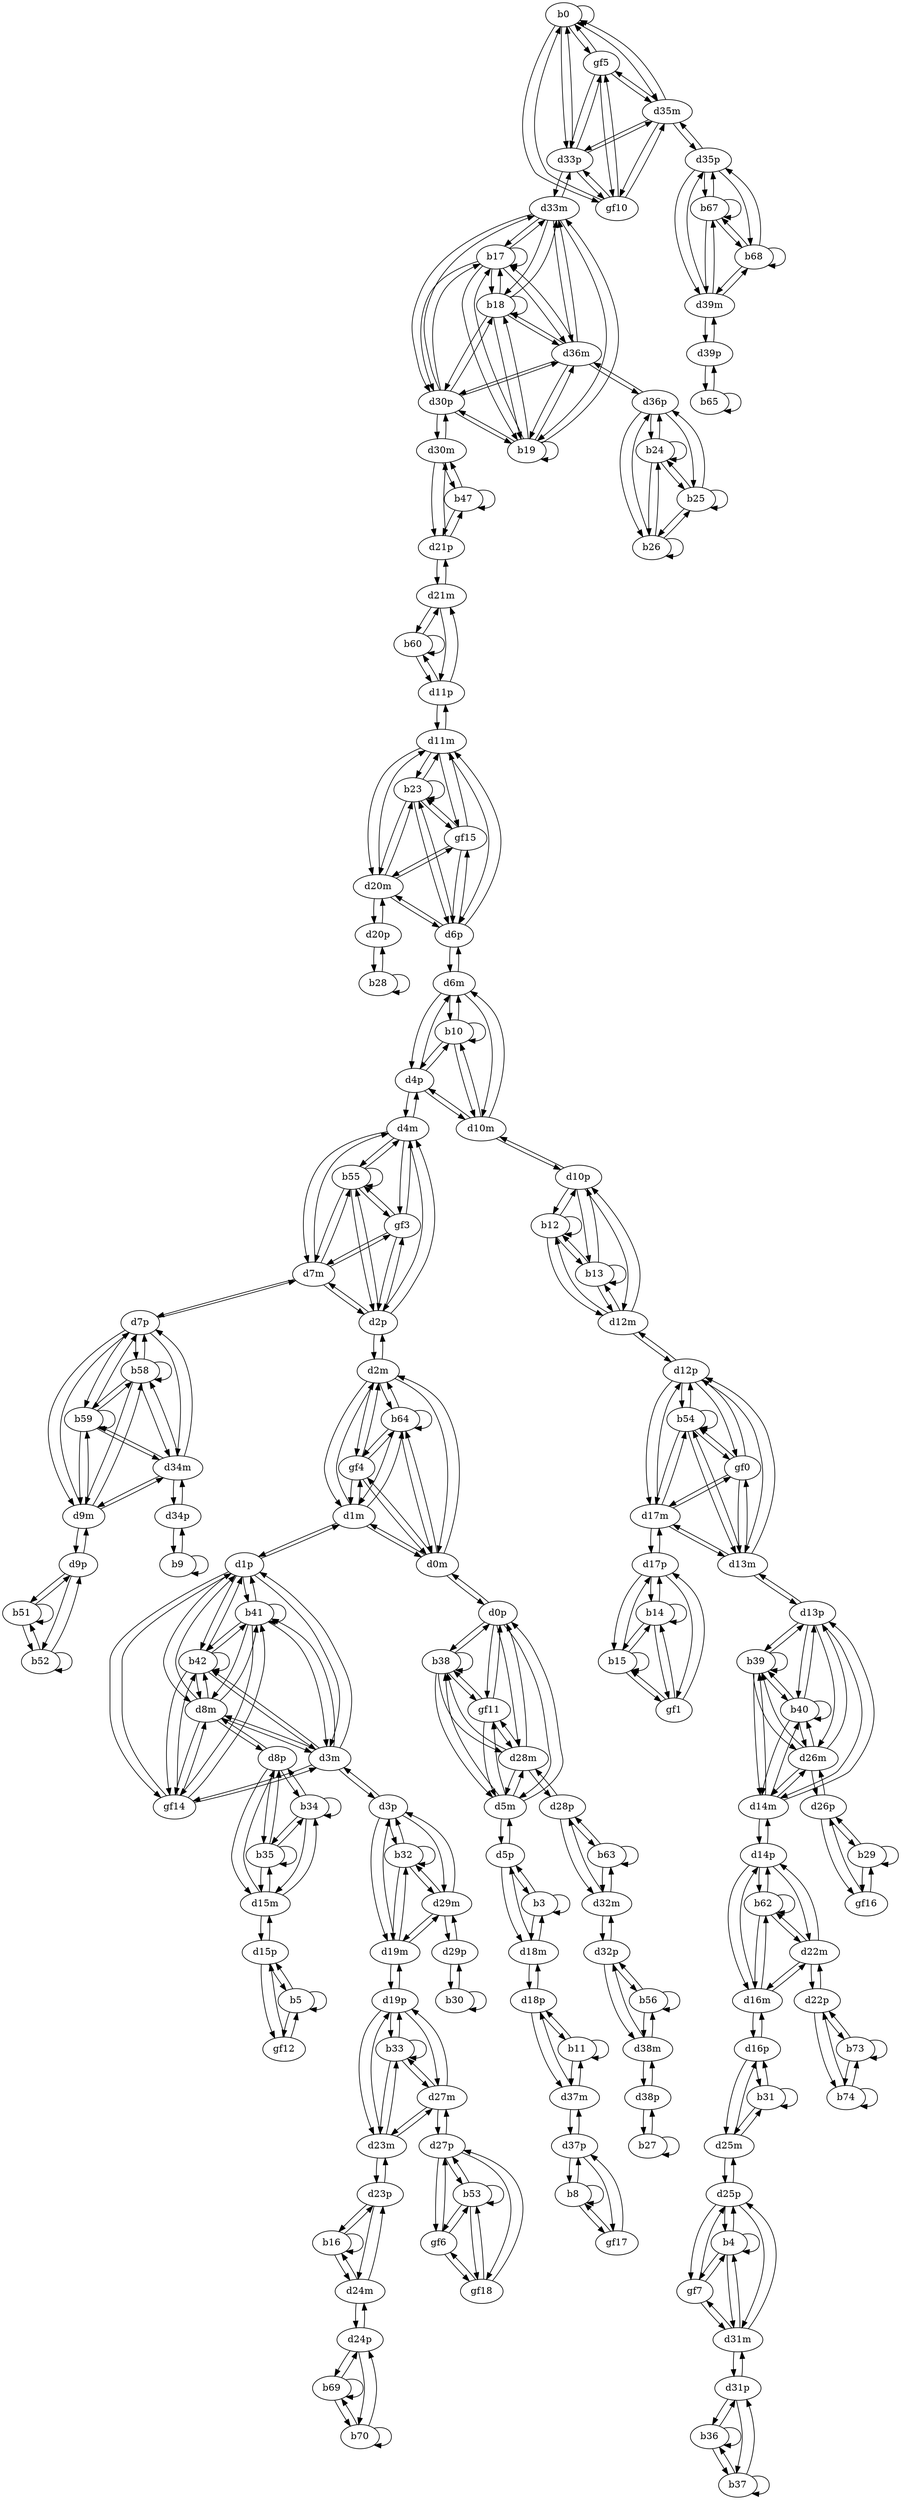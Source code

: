 digraph G {
  b0;
  gf5;
  gf10;
  b3;
  b4;
  gf7;
  b5;
  gf12;
  b8;
  gf17;
  b9;
  b10;
  b11;
  b12;
  b13;
  b14;
  b15;
  gf1;
  b16;
  b17;
  b18;
  b19;
  b23;
  gf15;
  b24;
  b25;
  b26;
  b27;
  b28;
  b29;
  gf16;
  b30;
  b31;
  b32;
  b33;
  b34;
  b35;
  b36;
  b37;
  b38;
  gf11;
  b39;
  b40;
  b41;
  b42;
  gf14;
  b47;
  b51;
  b52;
  b53;
  gf6;
  gf18;
  b54;
  gf0;
  b55;
  gf3;
  b56;
  b58;
  b59;
  b60;
  b62;
  b63;
  b64;
  gf4;
  b65;
  b67;
  b68;
  b69;
  b70;
  b73;
  b74;
  d0m;
  d0p;
  d1m;
  d1p;
  d2m;
  d2p;
  d3m;
  d3p;
  d4m;
  d4p;
  d5m;
  d5p;
  d6m;
  d6p;
  d7m;
  d7p;
  d8m;
  d8p;
  d9m;
  d9p;
  d10m;
  d10p;
  d11m;
  d11p;
  d12m;
  d12p;
  d13m;
  d13p;
  d14m;
  d14p;
  d15m;
  d15p;
  d16m;
  d16p;
  d17m;
  d17p;
  d18m;
  d18p;
  d19m;
  d19p;
  d20m;
  d20p;
  d21m;
  d21p;
  d22m;
  d22p;
  d23m;
  d23p;
  d24m;
  d24p;
  d25m;
  d25p;
  d26m;
  d26p;
  d27m;
  d27p;
  d28m;
  d28p;
  d29m;
  d29p;
  d30m;
  d30p;
  d31m;
  d31p;
  d32m;
  d32p;
  d33m;
  d33p;
  d34m;
  d34p;
  d35m;
  d35p;
  d36m;
  d36p;
  d37m;
  d37p;
  d38m;
  d38p;
  d39m;
  d39p;
  b0 -> b0;
  b0 -> gf5;
  b0 -> gf10;
  gf5 -> b0;
  gf5 -> gf10;
  gf10 -> b0;
  gf10 -> gf5;
  b3 -> b3;
  b4 -> b4;
  b4 -> gf7;
  gf7 -> b4;
  b5 -> b5;
  b5 -> gf12;
  gf12 -> b5;
  b8 -> b8;
  b8 -> gf17;
  gf17 -> b8;
  b9 -> b9;
  b10 -> b10;
  b11 -> b11;
  b12 -> b12;
  b12 -> b13;
  b13 -> b12;
  b13 -> b13;
  b14 -> b14;
  b14 -> b15;
  b14 -> gf1;
  b15 -> b14;
  b15 -> b15;
  b15 -> gf1;
  gf1 -> b14;
  gf1 -> b15;
  b16 -> b16;
  b17 -> b17;
  b17 -> b18;
  b17 -> b19;
  b18 -> b17;
  b18 -> b18;
  b18 -> b19;
  b19 -> b17;
  b19 -> b18;
  b19 -> b19;
  b23 -> b23;
  b23 -> gf15;
  gf15 -> b23;
  b24 -> b24;
  b24 -> b25;
  b24 -> b26;
  b25 -> b24;
  b25 -> b25;
  b25 -> b26;
  b26 -> b24;
  b26 -> b25;
  b26 -> b26;
  b27 -> b27;
  b28 -> b28;
  b29 -> b29;
  b29 -> gf16;
  gf16 -> b29;
  b30 -> b30;
  b31 -> b31;
  b32 -> b32;
  b33 -> b33;
  b34 -> b34;
  b34 -> b35;
  b35 -> b34;
  b35 -> b35;
  b36 -> b36;
  b36 -> b37;
  b37 -> b36;
  b37 -> b37;
  b38 -> b38;
  b38 -> gf11;
  gf11 -> b38;
  b39 -> b39;
  b39 -> b40;
  b40 -> b39;
  b40 -> b40;
  b41 -> b41;
  b41 -> b42;
  b41 -> gf14;
  b42 -> b41;
  b42 -> b42;
  b42 -> gf14;
  gf14 -> b41;
  gf14 -> b42;
  b47 -> b47;
  b51 -> b51;
  b51 -> b52;
  b52 -> b51;
  b52 -> b52;
  b53 -> b53;
  b53 -> gf6;
  b53 -> gf18;
  gf6 -> b53;
  gf6 -> gf18;
  gf18 -> b53;
  gf18 -> gf6;
  b54 -> b54;
  b54 -> gf0;
  gf0 -> b54;
  b55 -> b55;
  b55 -> gf3;
  gf3 -> b55;
  b56 -> b56;
  b58 -> b58;
  b58 -> b59;
  b59 -> b58;
  b59 -> b59;
  b60 -> b60;
  b62 -> b62;
  b63 -> b63;
  b64 -> b64;
  b64 -> gf4;
  gf4 -> b64;
  b65 -> b65;
  b67 -> b67;
  b67 -> b68;
  b68 -> b67;
  b68 -> b68;
  b69 -> b69;
  b69 -> b70;
  b70 -> b69;
  b70 -> b70;
  b73 -> b73;
  b73 -> b74;
  b74 -> b73;
  b74 -> b74;
  d0m -> d0p;
  d0p -> d0m;
  b64 -> d0m;
  d0m -> b64;
  gf4 -> d0m;
  d0m -> gf4;
  b38 -> d0p;
  d0p -> b38;
  gf11 -> d0p;
  d0p -> gf11;
  d1m -> d1p;
  d1p -> d1m;
  b64 -> d1m;
  d1m -> b64;
  gf4 -> d1m;
  d1m -> gf4;
  b41 -> d1p;
  d1p -> b41;
  b42 -> d1p;
  d1p -> b42;
  gf14 -> d1p;
  d1p -> gf14;
  d2m -> d2p;
  d2p -> d2m;
  b64 -> d2m;
  d2m -> b64;
  gf4 -> d2m;
  d2m -> gf4;
  b55 -> d2p;
  d2p -> b55;
  gf3 -> d2p;
  d2p -> gf3;
  d3m -> d3p;
  d3p -> d3m;
  b41 -> d3m;
  d3m -> b41;
  b42 -> d3m;
  d3m -> b42;
  gf14 -> d3m;
  d3m -> gf14;
  b32 -> d3p;
  d3p -> b32;
  d4m -> d4p;
  d4p -> d4m;
  b55 -> d4m;
  d4m -> b55;
  gf3 -> d4m;
  d4m -> gf3;
  b10 -> d4p;
  d4p -> b10;
  d5m -> d5p;
  d5p -> d5m;
  b38 -> d5m;
  d5m -> b38;
  gf11 -> d5m;
  d5m -> gf11;
  b3 -> d5p;
  d5p -> b3;
  d6m -> d6p;
  d6p -> d6m;
  b10 -> d6m;
  d6m -> b10;
  b23 -> d6p;
  d6p -> b23;
  gf15 -> d6p;
  d6p -> gf15;
  d7m -> d7p;
  d7p -> d7m;
  b55 -> d7m;
  d7m -> b55;
  gf3 -> d7m;
  d7m -> gf3;
  b58 -> d7p;
  d7p -> b58;
  b59 -> d7p;
  d7p -> b59;
  d8m -> d8p;
  d8p -> d8m;
  b41 -> d8m;
  d8m -> b41;
  b42 -> d8m;
  d8m -> b42;
  gf14 -> d8m;
  d8m -> gf14;
  b34 -> d8p;
  d8p -> b34;
  b35 -> d8p;
  d8p -> b35;
  d9m -> d9p;
  d9p -> d9m;
  b58 -> d9m;
  d9m -> b58;
  b59 -> d9m;
  d9m -> b59;
  b51 -> d9p;
  d9p -> b51;
  b52 -> d9p;
  d9p -> b52;
  d10m -> d10p;
  d10p -> d10m;
  b10 -> d10m;
  d10m -> b10;
  b12 -> d10p;
  d10p -> b12;
  b13 -> d10p;
  d10p -> b13;
  d11m -> d11p;
  d11p -> d11m;
  b23 -> d11m;
  d11m -> b23;
  gf15 -> d11m;
  d11m -> gf15;
  b60 -> d11p;
  d11p -> b60;
  d12m -> d12p;
  d12p -> d12m;
  b12 -> d12m;
  d12m -> b12;
  b13 -> d12m;
  d12m -> b13;
  b54 -> d12p;
  d12p -> b54;
  gf0 -> d12p;
  d12p -> gf0;
  d13m -> d13p;
  d13p -> d13m;
  b54 -> d13m;
  d13m -> b54;
  gf0 -> d13m;
  d13m -> gf0;
  b39 -> d13p;
  d13p -> b39;
  b40 -> d13p;
  d13p -> b40;
  d14m -> d14p;
  d14p -> d14m;
  b39 -> d14m;
  d14m -> b39;
  b40 -> d14m;
  d14m -> b40;
  b62 -> d14p;
  d14p -> b62;
  d15m -> d15p;
  d15p -> d15m;
  b34 -> d15m;
  d15m -> b34;
  b35 -> d15m;
  d15m -> b35;
  b5 -> d15p;
  d15p -> b5;
  gf12 -> d15p;
  d15p -> gf12;
  d16m -> d16p;
  d16p -> d16m;
  b62 -> d16m;
  d16m -> b62;
  b31 -> d16p;
  d16p -> b31;
  d17m -> d17p;
  d17p -> d17m;
  b54 -> d17m;
  d17m -> b54;
  gf0 -> d17m;
  d17m -> gf0;
  b14 -> d17p;
  d17p -> b14;
  b15 -> d17p;
  d17p -> b15;
  gf1 -> d17p;
  d17p -> gf1;
  d18m -> d18p;
  d18p -> d18m;
  b3 -> d18m;
  d18m -> b3;
  b11 -> d18p;
  d18p -> b11;
  d19m -> d19p;
  d19p -> d19m;
  b32 -> d19m;
  d19m -> b32;
  b33 -> d19p;
  d19p -> b33;
  d20m -> d20p;
  d20p -> d20m;
  b23 -> d20m;
  d20m -> b23;
  gf15 -> d20m;
  d20m -> gf15;
  b28 -> d20p;
  d20p -> b28;
  d21m -> d21p;
  d21p -> d21m;
  b60 -> d21m;
  d21m -> b60;
  b47 -> d21p;
  d21p -> b47;
  d22m -> d22p;
  d22p -> d22m;
  b62 -> d22m;
  d22m -> b62;
  b73 -> d22p;
  d22p -> b73;
  b74 -> d22p;
  d22p -> b74;
  d23m -> d23p;
  d23p -> d23m;
  b33 -> d23m;
  d23m -> b33;
  b16 -> d23p;
  d23p -> b16;
  d24m -> d24p;
  d24p -> d24m;
  b16 -> d24m;
  d24m -> b16;
  b69 -> d24p;
  d24p -> b69;
  b70 -> d24p;
  d24p -> b70;
  d25m -> d25p;
  d25p -> d25m;
  b31 -> d25m;
  d25m -> b31;
  b4 -> d25p;
  d25p -> b4;
  gf7 -> d25p;
  d25p -> gf7;
  d26m -> d26p;
  d26p -> d26m;
  b39 -> d26m;
  d26m -> b39;
  b40 -> d26m;
  d26m -> b40;
  b29 -> d26p;
  d26p -> b29;
  gf16 -> d26p;
  d26p -> gf16;
  d27m -> d27p;
  d27p -> d27m;
  b33 -> d27m;
  d27m -> b33;
  b53 -> d27p;
  d27p -> b53;
  gf6 -> d27p;
  d27p -> gf6;
  gf18 -> d27p;
  d27p -> gf18;
  d28m -> d28p;
  d28p -> d28m;
  b38 -> d28m;
  d28m -> b38;
  gf11 -> d28m;
  d28m -> gf11;
  b63 -> d28p;
  d28p -> b63;
  d29m -> d29p;
  d29p -> d29m;
  b32 -> d29m;
  d29m -> b32;
  b30 -> d29p;
  d29p -> b30;
  d30m -> d30p;
  d30p -> d30m;
  b47 -> d30m;
  d30m -> b47;
  b17 -> d30p;
  d30p -> b17;
  b18 -> d30p;
  d30p -> b18;
  b19 -> d30p;
  d30p -> b19;
  d31m -> d31p;
  d31p -> d31m;
  b4 -> d31m;
  d31m -> b4;
  gf7 -> d31m;
  d31m -> gf7;
  b36 -> d31p;
  d31p -> b36;
  b37 -> d31p;
  d31p -> b37;
  d32m -> d32p;
  d32p -> d32m;
  b63 -> d32m;
  d32m -> b63;
  b56 -> d32p;
  d32p -> b56;
  d33m -> d33p;
  d33p -> d33m;
  b17 -> d33m;
  d33m -> b17;
  b18 -> d33m;
  d33m -> b18;
  b19 -> d33m;
  d33m -> b19;
  b0 -> d33p;
  d33p -> b0;
  gf5 -> d33p;
  d33p -> gf5;
  gf10 -> d33p;
  d33p -> gf10;
  d34m -> d34p;
  d34p -> d34m;
  b58 -> d34m;
  d34m -> b58;
  b59 -> d34m;
  d34m -> b59;
  b9 -> d34p;
  d34p -> b9;
  d35m -> d35p;
  d35p -> d35m;
  b0 -> d35m;
  d35m -> b0;
  gf5 -> d35m;
  d35m -> gf5;
  gf10 -> d35m;
  d35m -> gf10;
  b67 -> d35p;
  d35p -> b67;
  b68 -> d35p;
  d35p -> b68;
  d36m -> d36p;
  d36p -> d36m;
  b17 -> d36m;
  d36m -> b17;
  b18 -> d36m;
  d36m -> b18;
  b19 -> d36m;
  d36m -> b19;
  b24 -> d36p;
  d36p -> b24;
  b25 -> d36p;
  d36p -> b25;
  b26 -> d36p;
  d36p -> b26;
  d37m -> d37p;
  d37p -> d37m;
  b11 -> d37m;
  d37m -> b11;
  b8 -> d37p;
  d37p -> b8;
  gf17 -> d37p;
  d37p -> gf17;
  d38m -> d38p;
  d38p -> d38m;
  b56 -> d38m;
  d38m -> b56;
  b27 -> d38p;
  d38p -> b27;
  d39m -> d39p;
  d39p -> d39m;
  b67 -> d39m;
  d39m -> b67;
  b68 -> d39m;
  d39m -> b68;
  b65 -> d39p;
  d39p -> b65;
  d33p -> d35m;
  d35m -> d33p;
  d5p -> d18m;
  d18m -> d5p;
  d25p -> d31m;
  d31m -> d25p;
  d4p -> d6m;
  d4p -> d10m;
  d6m -> d4p;
  d6m -> d10m;
  d10m -> d4p;
  d10m -> d6m;
  d18p -> d37m;
  d37m -> d18p;
  d10p -> d12m;
  d12m -> d10p;
  d23p -> d24m;
  d24m -> d23p;
  d30p -> d33m;
  d30p -> d36m;
  d33m -> d30p;
  d33m -> d36m;
  d36m -> d30p;
  d36m -> d33m;
  d6p -> d11m;
  d6p -> d20m;
  d11m -> d6p;
  d11m -> d20m;
  d20m -> d6p;
  d20m -> d11m;
  d16p -> d25m;
  d25m -> d16p;
  d3p -> d19m;
  d3p -> d29m;
  d19m -> d3p;
  d19m -> d29m;
  d29m -> d3p;
  d29m -> d19m;
  d19p -> d23m;
  d19p -> d27m;
  d23m -> d19p;
  d23m -> d27m;
  d27m -> d19p;
  d27m -> d23m;
  d8p -> d15m;
  d15m -> d8p;
  d0p -> d5m;
  d0p -> d28m;
  d5m -> d0p;
  d5m -> d28m;
  d28m -> d0p;
  d28m -> d5m;
  d13p -> d14m;
  d13p -> d26m;
  d14m -> d13p;
  d14m -> d26m;
  d26m -> d13p;
  d26m -> d14m;
  d1p -> d3m;
  d1p -> d8m;
  d3m -> d1p;
  d3m -> d8m;
  d8m -> d1p;
  d8m -> d3m;
  d21p -> d30m;
  d30m -> d21p;
  d12p -> d13m;
  d12p -> d17m;
  d13m -> d12p;
  d13m -> d17m;
  d17m -> d12p;
  d17m -> d13m;
  d2p -> d4m;
  d2p -> d7m;
  d4m -> d2p;
  d4m -> d7m;
  d7m -> d2p;
  d7m -> d4m;
  d32p -> d38m;
  d38m -> d32p;
  d7p -> d9m;
  d7p -> d34m;
  d9m -> d7p;
  d9m -> d34m;
  d34m -> d7p;
  d34m -> d9m;
  d11p -> d21m;
  d21m -> d11p;
  d14p -> d16m;
  d14p -> d22m;
  d16m -> d14p;
  d16m -> d22m;
  d22m -> d14p;
  d22m -> d16m;
  d28p -> d32m;
  d32m -> d28p;
  d0m -> d1m;
  d0m -> d2m;
  d1m -> d0m;
  d1m -> d2m;
  d2m -> d0m;
  d2m -> d1m;
  d35p -> d39m;
  d39m -> d35p;
}
